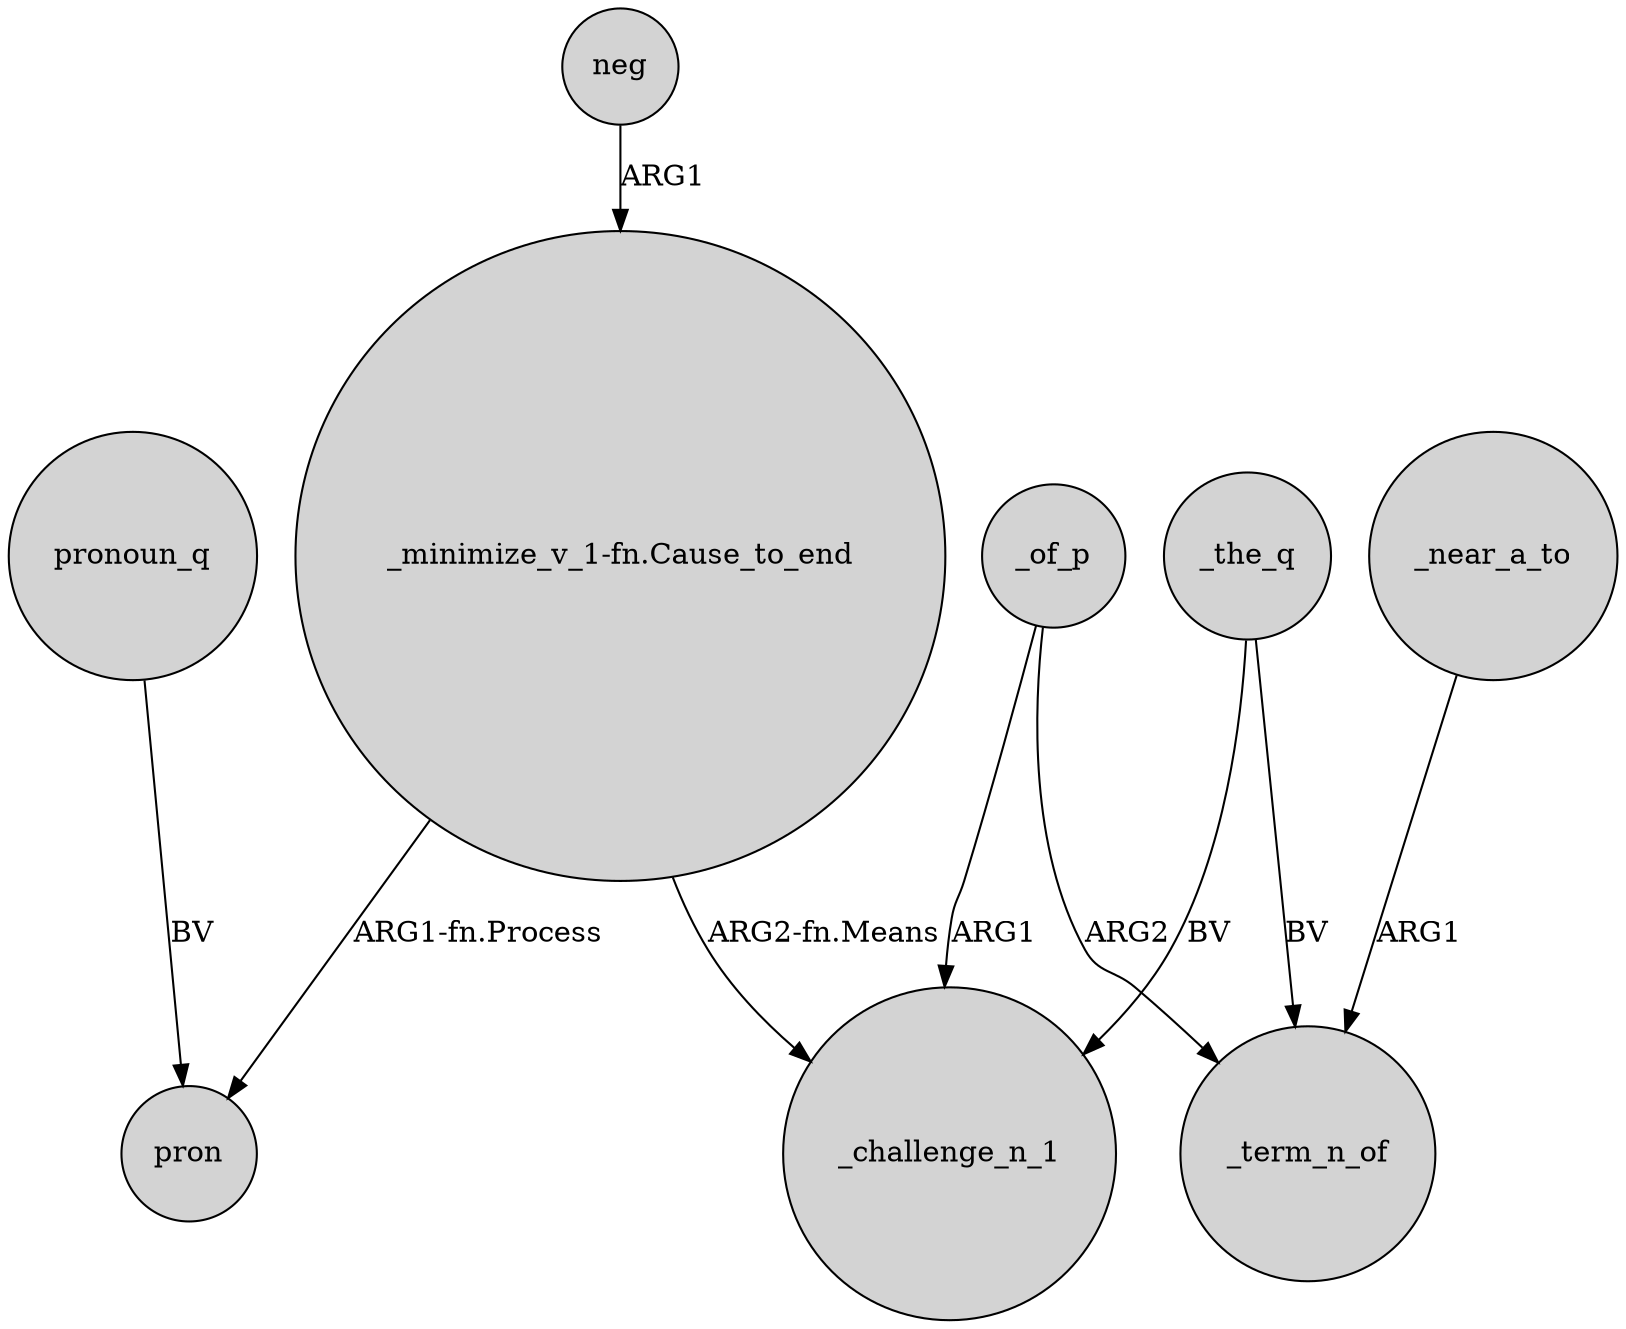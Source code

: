 digraph {
	node [shape=circle style=filled]
	neg -> "_minimize_v_1-fn.Cause_to_end" [label=ARG1]
	_of_p -> _term_n_of [label=ARG2]
	_the_q -> _challenge_n_1 [label=BV]
	_of_p -> _challenge_n_1 [label=ARG1]
	_near_a_to -> _term_n_of [label=ARG1]
	_the_q -> _term_n_of [label=BV]
	pronoun_q -> pron [label=BV]
	"_minimize_v_1-fn.Cause_to_end" -> pron [label="ARG1-fn.Process"]
	"_minimize_v_1-fn.Cause_to_end" -> _challenge_n_1 [label="ARG2-fn.Means"]
}
